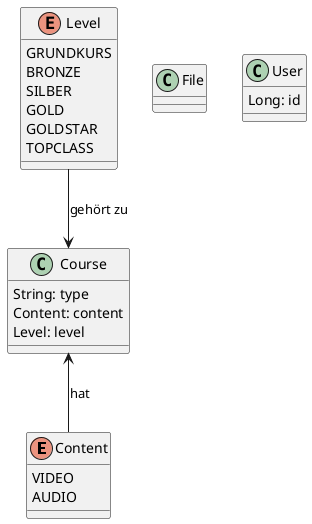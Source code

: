 @startuml

enum Content {
   VIDEO
   AUDIO
}

enum Level {
  GRUNDKURS
  BRONZE
  SILBER
  GOLD
  GOLDSTAR
  TOPCLASS
}


class Course {
  String: type
  Content: content
  Level: level
}

class File

class User {
  Long: id
}

Course  <-up-  Level: gehört zu
Course  <-down-  Content: hat

@enduml
